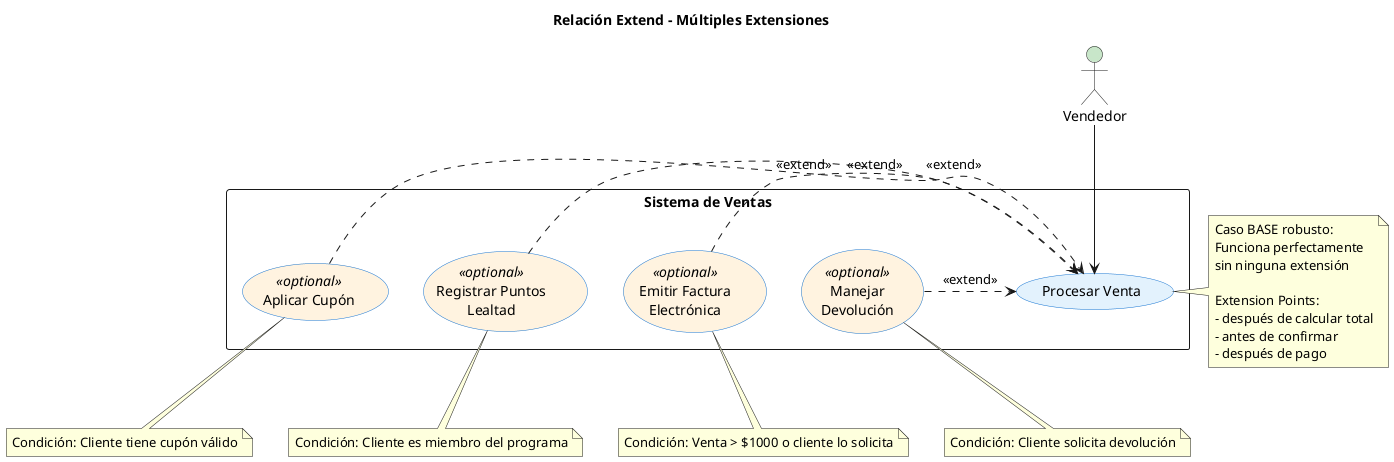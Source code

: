 @startuml
title Relación Extend - Múltiples Extensiones

skinparam actorBackgroundColor #C8E6C9
skinparam usecaseBackgroundColor #E3F2FD
skinparam usecaseBackgroundColor<<optional>> #FFF3E0
skinparam usecaseBorderColor #1976D2

actor Vendedor

rectangle "Sistema de Ventas" {
  usecase "Procesar Venta" as UC1
  usecase "Aplicar Cupón" as UC2 <<optional>>
  usecase "Registrar Puntos\nLealtad" as UC3 <<optional>>
  usecase "Emitir Factura\nElectrónica" as UC4 <<optional>>
  usecase "Manejar\nDevolución" as UC5 <<optional>>
}

Vendedor --> UC1

UC2 .> UC1 : <<extend>>
UC3 .> UC1 : <<extend>>
UC4 .> UC1 : <<extend>>
UC5 .> UC1 : <<extend>>

note right of UC1
  Caso BASE robusto:
  Funciona perfectamente
  sin ninguna extensión

  Extension Points:
  - después de calcular total
  - antes de confirmar
  - después de pago
end note

note bottom of UC2
  Condición: Cliente tiene cupón válido
end note

note bottom of UC3
  Condición: Cliente es miembro del programa
end note

note bottom of UC4
  Condición: Venta > $1000 o cliente lo solicita
end note

note bottom of UC5
  Condición: Cliente solicita devolución
end note

@enduml
